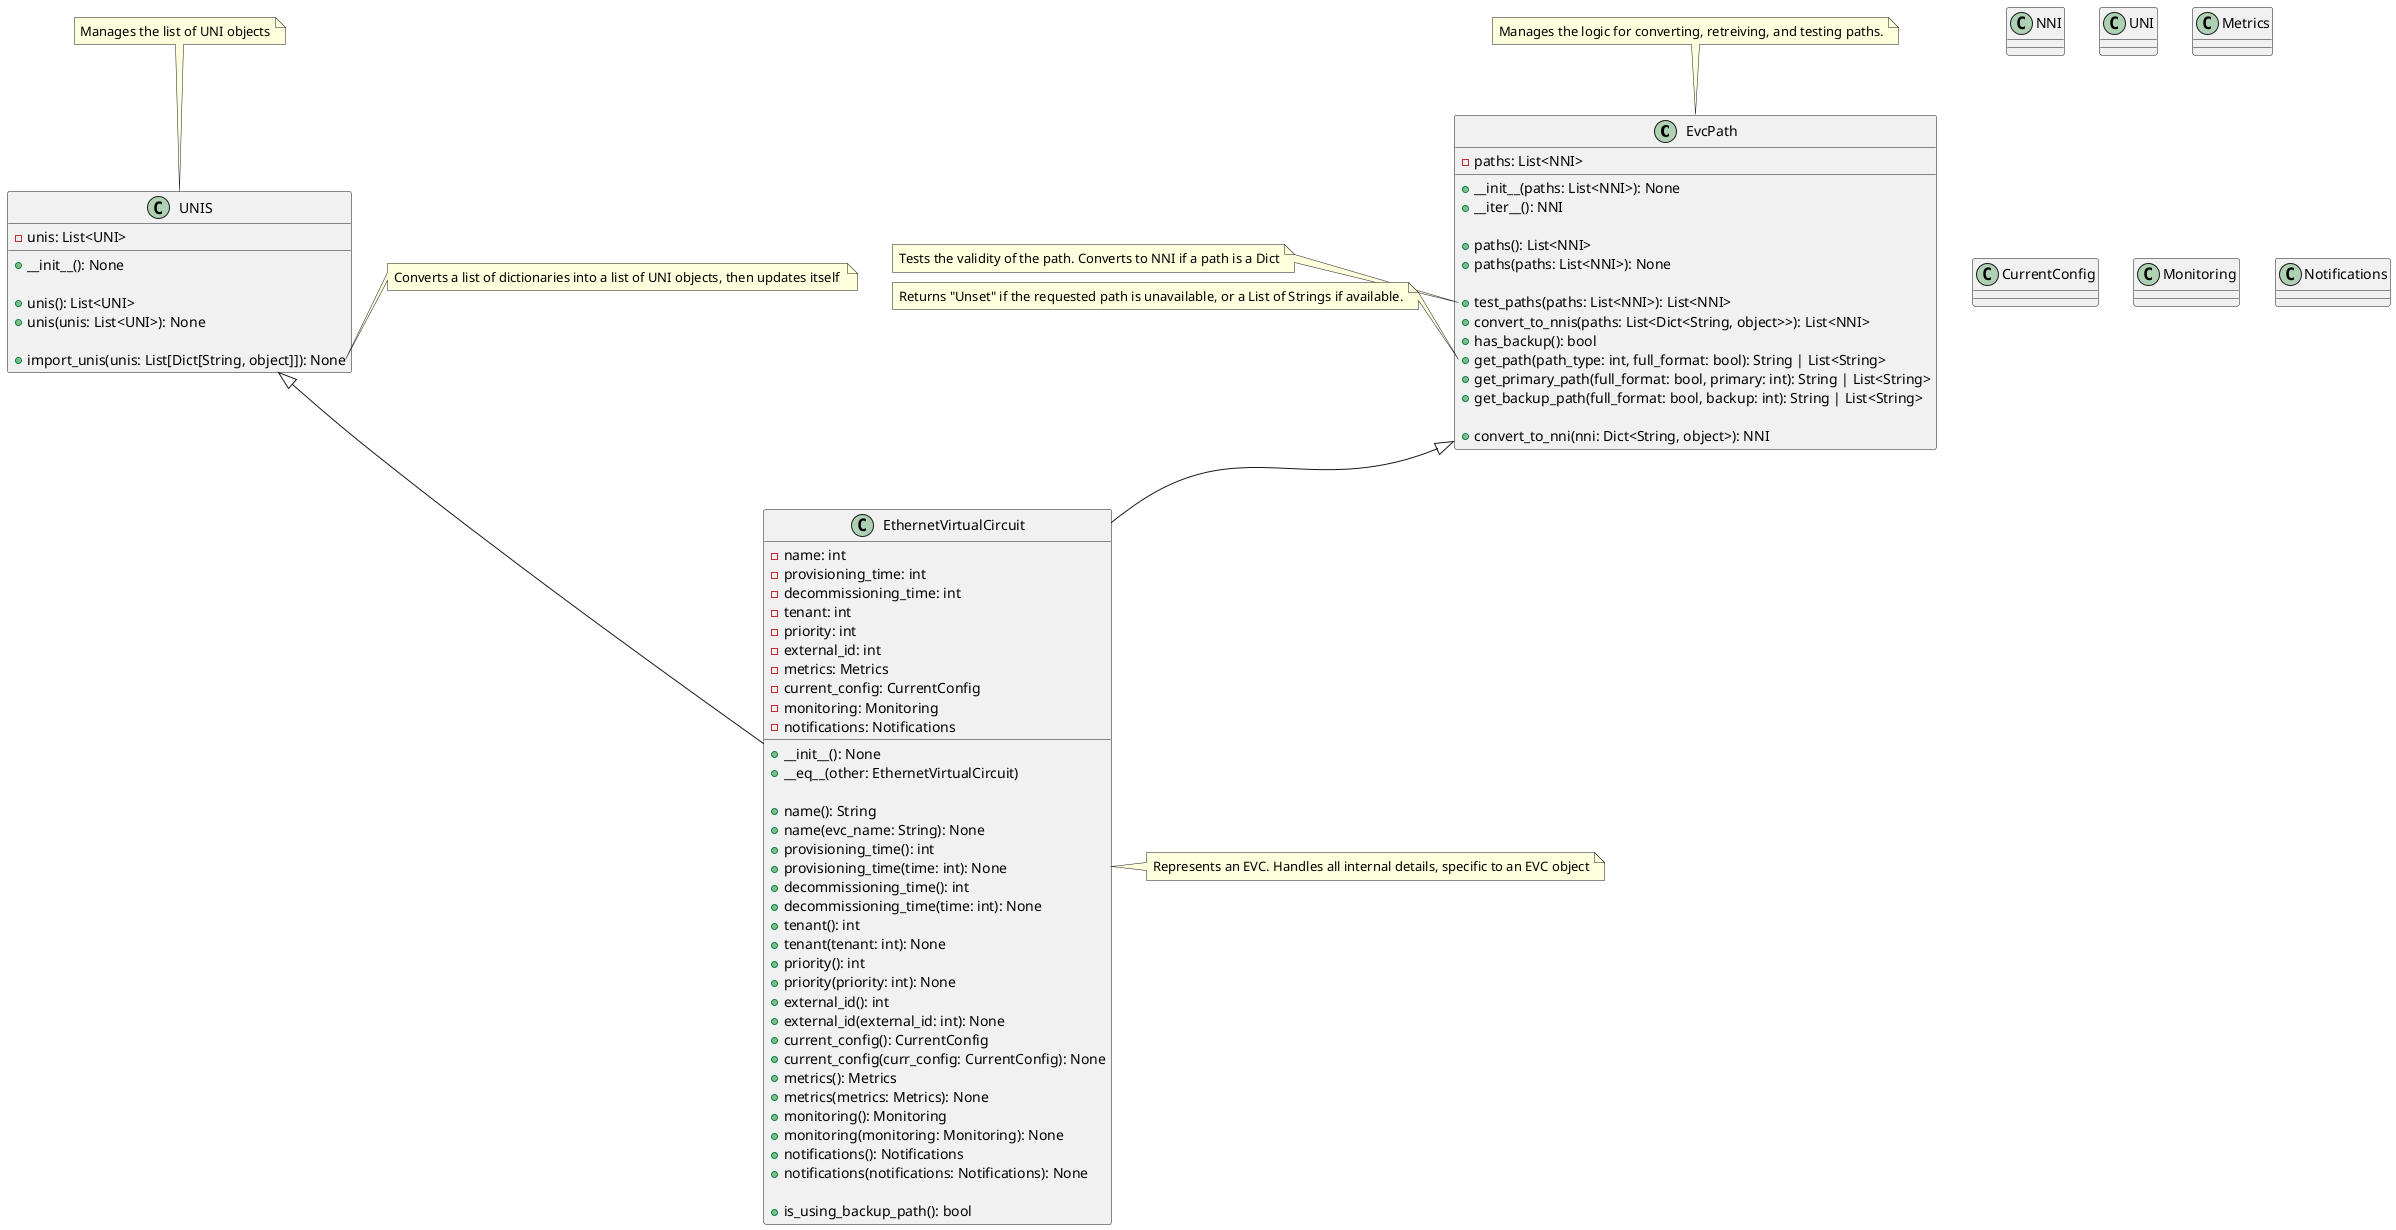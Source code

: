 @startuml EVC

/' Python '/

class EvcPath {

    - paths: List<NNI>

    /' Overrides '/
        + __init__(paths: List<NNI>): None
        + __iter__(): NNI

    /' Getter | Setter '/
        + paths(): List<NNI>
        + paths(paths: List<NNI>): None

    /' Public methods '/
        + test_paths(paths: List<NNI>): List<NNI>
        + convert_to_nnis(paths: List<Dict<String, object>>): List<NNI>
        + has_backup(): bool
        + get_path(path_type: int, full_format: bool): String | List<String>
        + get_primary_path(full_format: bool, primary: int): String | List<String>
        + get_backup_path(full_format: bool, backup: int): String | List<String>

    /' Static methods '/
        + convert_to_nni(nni: Dict<String, object>): NNI

}

note top of EvcPath
    Manages the logic for converting, retreiving, and testing paths.
end note

note left of EvcPath::test_paths
    Tests the validity of the path. Converts to NNI if a path is a Dict
end note

note left of EvcPath::get_path
    Returns "Unset" if the requested path is unavailable, or a List of Strings if available.
end note


class UNIS {

    - unis: List<UNI>

    /' Overrides '/
        + __init__(): None

    /' Getters / Setters '/
        + unis(): List<UNI>
        + unis(unis: List<UNI>): None

    /' Public methods '/
        + import_unis(unis: List[Dict[String, object]]): None

}

note right of UNIS::import_unis
    Converts a list of dictionaries into a list of UNI objects, then updates itself 
end note

note top of UNIS
    Manages the list of UNI objects
end note

class EthernetVirtualCircuit {

    - name: int
    - provisioning_time: int
    - decommissioning_time: int
    - tenant: int
    - priority: int
    - external_id: int
    - metrics: Metrics
    - current_config: CurrentConfig
    - monitoring: Monitoring
    - notifications: Notifications

    /' Overrides '/
        + __init__(): None
        + __eq__(other: EthernetVirtualCircuit)

    /' Getters / Setters '/
        + name(): String
        + name(evc_name: String): None
        + provisioning_time(): int
        + provisioning_time(time: int): None
        + decommissioning_time(): int
        + decommissioning_time(time: int): None
        + tenant(): int
        + tenant(tenant: int): None
        + priority(): int
        + priority(priority: int): None
        + external_id(): int
        + external_id(external_id: int): None
        + current_config(): CurrentConfig
        + current_config(curr_config: CurrentConfig): None
        + metrics(): Metrics
        + metrics(metrics: Metrics): None
        + monitoring(): Monitoring
        + monitoring(monitoring: Monitoring): None
        + notifications(): Notifications
        + notifications(notifications: Notifications): None

    /' Public methods '/
        + is_using_backup_path(): bool

}

note right of EthernetVirtualCircuit
    Represents an EVC. Handles all internal details, specific to an EVC object
end note

class NNI {

}

class UNI {

}

class Metrics {

}

class CurrentConfig {

}

class Monitoring {

}

class Notifications {

}

EvcPath <|-- EthernetVirtualCircuit
UNIS <|-- EthernetVirtualCircuit

@enduml